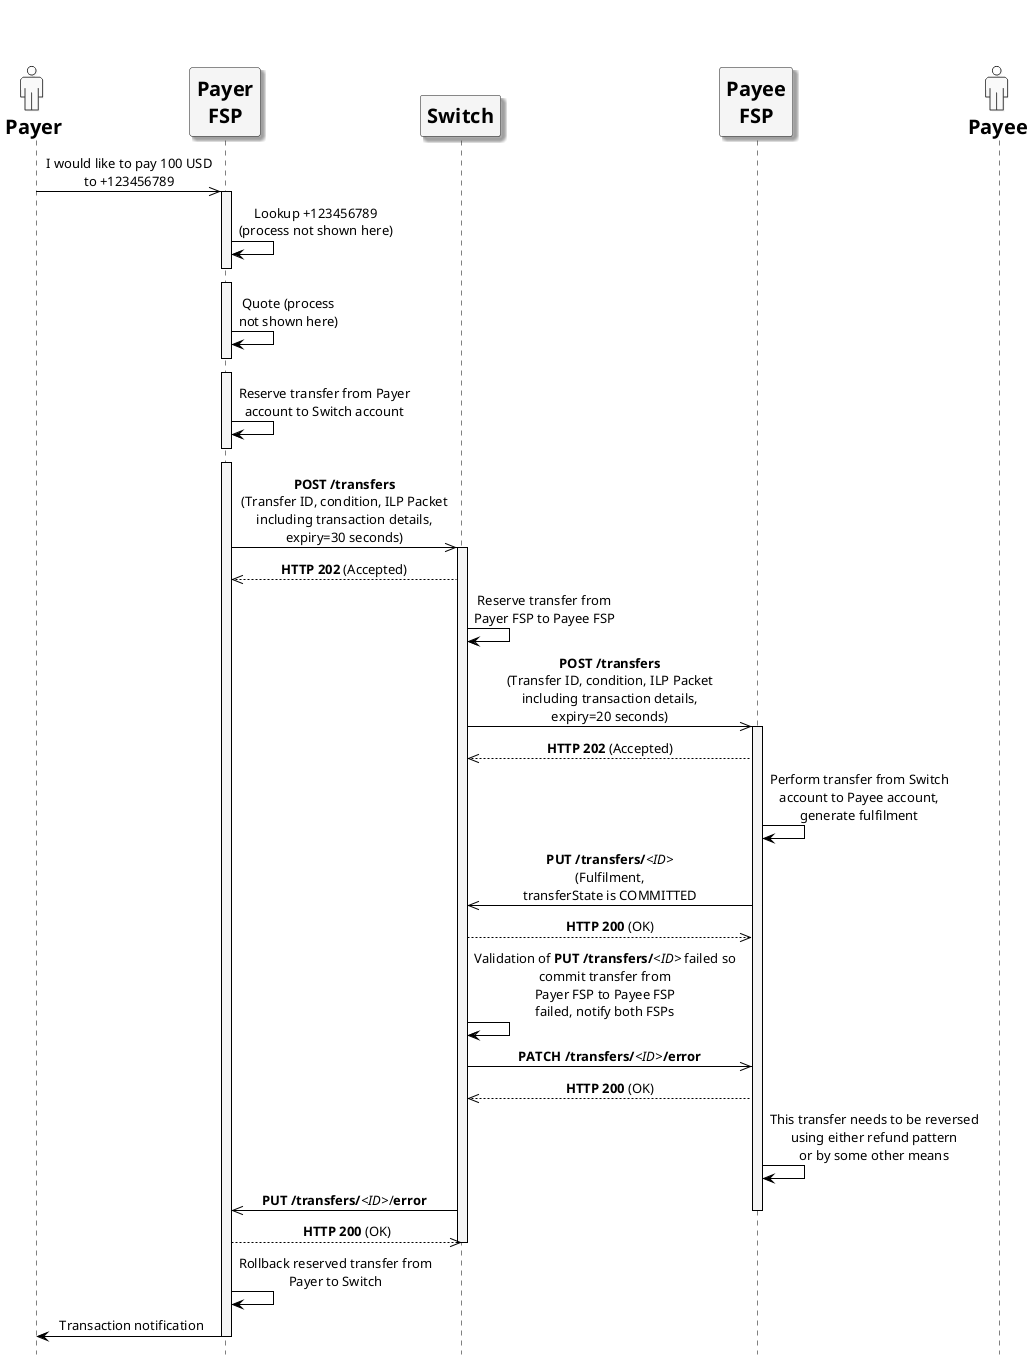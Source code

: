 /'*****
License
--------------
Copyright © 2017 Bill & Melinda Gates Foundation
The Mojaloop files are made available by the Bill & Melinda Gates Foundation under the Apache License, Version 2.0 (the "License") and you may not use these files except in compliance with the License. You may obtain a copy of the License at
http://www.apache.org/licenses/LICENSE-2.0
Unless required by applicable law or agreed to in writing, the Mojaloop files are distributed on an "AS IS" BASIS, WITHOUT WARRANTIES OR CONDITIONS OF ANY KIND, either express or implied. See the License for the specific language governing permissions and limitations under the License.
Contributors
--------------
This is the official list of the Mojaloop project contributors for this file.
Names of the original copyright holders (individuals or organizations)
should be listed with a '*' in the first column. People who have
contributed from an organization can be listed under the organization
that actually holds the copyright for their contributions (see the
Gates Foundation organization for an example). Those individuals should have
their names indented and be marked with a '-'. Email address can be added
optionally within square brackets <email>.
* Gates Foundation

- Name Surname <name.surname@gatesfoundation.com>
--------------
******'/

@startuml

' define actor image
sprite $actor [25x48/16] {
  0000000000010000000000000
  0000000006CAC910000000000
  0000000095101292000000000
  0000000651000119000000000
  0000000B10000018400000000
  0000001A10000016600000000
  0000000B10000017510000000
  000000083100001A210000000
  0000000191000176110000000
  000000003A866A61100000000
  0000000000466211100000000
  0003333333334443333310000
  0088888888888888888892000
  0821111111111111111118200
  8311111111111111111111A00
  A111111111111111111111A20
  A111111111111111111111A20
  A111111111111111111111A20
  A111111111111111111111A20
  A111111111111111111111A20
  A111111111111111111111A20
  A111111111111111111111A20
  A111111111111111111111A20
  A111551111111111138111A20
  A111661111111111139111A20
  A211661111111111139111A20
  A211661111111111139111A20
  A211661111161111139111A20
  A2116611111A2111139111A20
  A2116611111A2111139111A20
  A2116611111A2111139111A20
  A7669611111A211113A666B20
  36669611111A211113A666610
  00016611111A2111139111110
  00006611111A2111139100000
  00006611111A2111139100000
  00006611111A2111139100000
  00006611111A2111139100000
  00006611111A2111139100000
  00006611111A2111139100000
  00006611111A2111139100000
  00006611111A2111139100000
  00006611111A2111139100000
  00006611111A2111139100000
  00006966666B7666679100000
  0000266666666666664100000
  0000000111111111111100000
  0000000000000000000000000
}

' declaring skinparam
skinparam sequenceMessageAlign center
skinparam shadowing false
skinparam defaultFontName Verdana
skinparam monochrome true
skinparam SequenceLifeLineBackgroundColor WhiteSmoke
skinparam SequenceLifeLineBorderColor Black
skinparam ActorFontStyle Bold
skinparam ActorFontSize 20
skinparam ParticipantFontStyle Bold
skinparam ParticipantFontSize 20
skinparam ParticipantBackgroundColor WhiteSmoke
skinparam ArrowColor Black

skinparam actor {
  Bordercolor none
  Backgroundcolor none
  shadowing false
}

skinparam participant {
  shadowing true
}

hide footbox

' declare title
' title Commit notification where commit of transfer in Switch failed

' Actor Keys:
' participant - FSP(Payer/Payee) and Switch
' actor - Payee/Payer

' declare actors
actor "<$actor>\nPayer" as Payer
participant "Payer\nFSP" as PayerFSP
participant "Switch" as Switch
participant "Payee\nFSP" as PayeeFSP
actor "<$actor>\nPayee" as Payee

' start flow
Payer ->> PayerFSP: I would like to pay 100 USD\nto +123456789
activate PayerFSP
PayerFSP -> PayerFSP: Lookup +123456789\n(process not shown here)
PayerFSP -[hidden]> Switch
deactivate PayerFSP
PayerFSP -[hidden]> Switch
activate PayerFSP
PayerFSP -> PayerFSP: Quote (process\nnot shown here)
PayerFSP -[hidden]> Switch
deactivate PayerFSP
PayerFSP -[hidden]> Switch
activate PayerFSP
PayerFSP -> PayerFSP: Reserve transfer from Payer\naccount to Switch account
PayerFSP -[hidden]> Switch
deactivate PayerFSP
PayerFSP -[hidden]> Switch
activate PayerFSP
PayerFSP ->> Switch: **POST /transfers**\n(Transfer ID, condition, ILP Packet\nincluding transaction details,\nexpiry=30 seconds)
activate Switch
PayerFSP <<-- Switch: **HTTP 202** (Accepted)
Switch -> Switch: Reserve transfer from\nPayer FSP to Payee FSP
Switch ->> PayeeFSP: **POST /transfers**\n(Transfer ID, condition, ILP Packet\nincluding transaction details,\nexpiry=20 seconds)
activate PayeeFSP
Switch <<-- PayeeFSP: **HTTP 202** (Accepted)
PayeeFSP -> PayeeFSP: Perform transfer from Switch\naccount to Payee account,\ngenerate fulfilment
Switch <<- PayeeFSP: **PUT /transfers/**<i><ID></i>\n(Fulfilment,\ntransferState is COMMITTED
Switch -->> PayeeFSP: **HTTP 200** (OK)
Switch -> Switch: Validation of **PUT /transfers/**<i><ID></i> failed so\ncommit transfer from\nPayer FSP to Payee FSP\nfailed, notify both FSPs
Switch ->> PayeeFSP: **PATCH /transfers/**<i><ID></i>**/error**
Switch <<-- PayeeFSP: **HTTP 200** (OK)
PayeeFSP -> PayeeFSP: This transfer needs to be reversed\nusing either refund pattern\nor by some other means
PayerFSP <<- Switch: **PUT /transfers/**<i><ID></i>/**error**
deactivate PayeeFSP
PayerFSP -->> Switch: **HTTP 200** (OK)
deactivate Switch
PayerFSP -> PayerFSP: Rollback reserved transfer from\nPayer to Switch
Payer <- PayerFSP: Transaction notification
deactivate PayerFSP
@enduml

